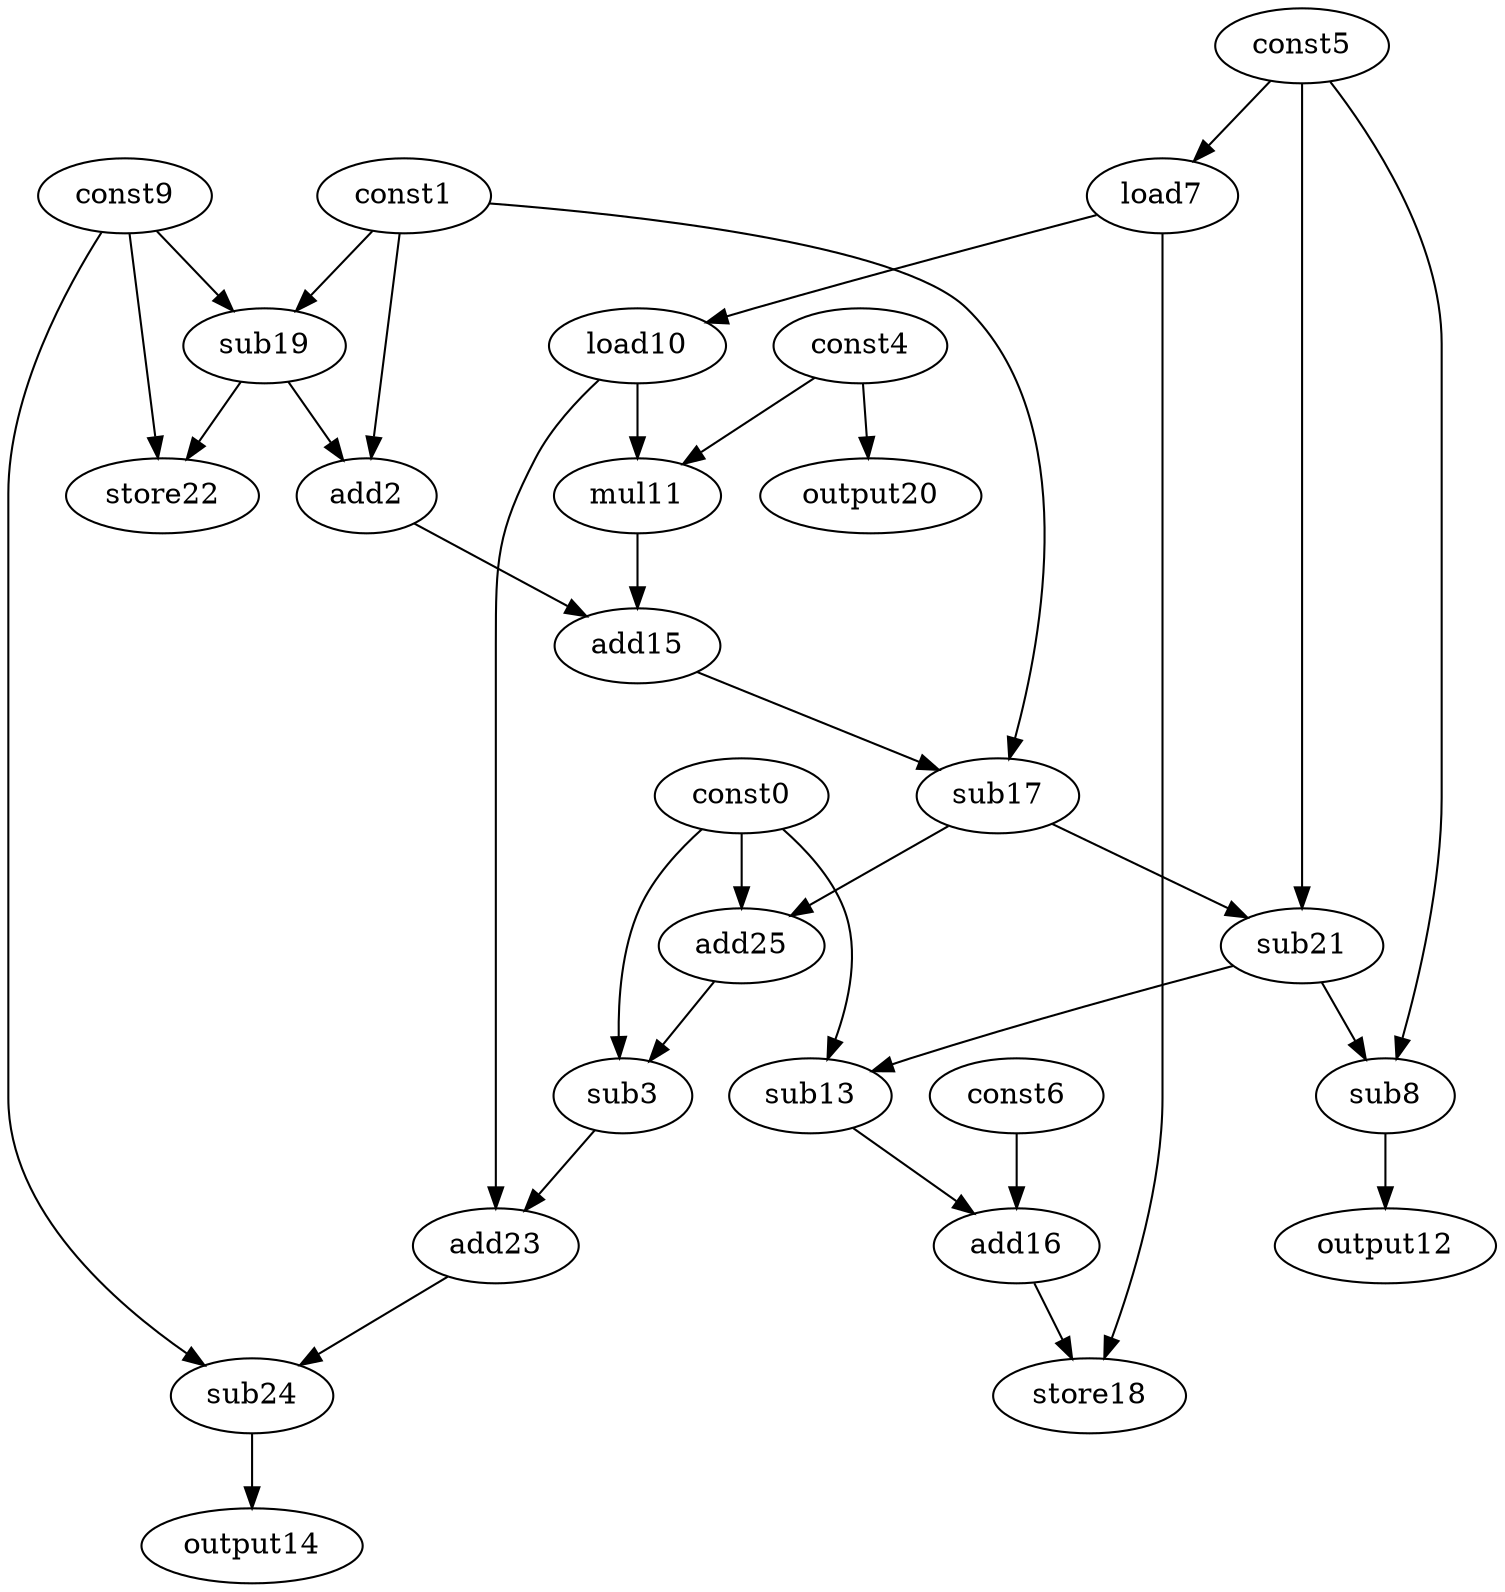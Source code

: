 digraph G { 
const0[opcode=const]; 
const1[opcode=const]; 
add2[opcode=add]; 
sub3[opcode=sub]; 
const4[opcode=const]; 
const5[opcode=const]; 
const6[opcode=const]; 
load7[opcode=load]; 
sub8[opcode=sub]; 
const9[opcode=const]; 
load10[opcode=load]; 
mul11[opcode=mul]; 
output12[opcode=output]; 
sub13[opcode=sub]; 
output14[opcode=output]; 
add15[opcode=add]; 
add16[opcode=add]; 
sub17[opcode=sub]; 
store18[opcode=store]; 
sub19[opcode=sub]; 
output20[opcode=output]; 
sub21[opcode=sub]; 
store22[opcode=store]; 
add23[opcode=add]; 
sub24[opcode=sub]; 
add25[opcode=add]; 
const5->load7[operand=0];
const1->sub19[operand=0];
const9->sub19[operand=1];
const4->output20[operand=0];
const1->add2[operand=0];
sub19->add2[operand=1];
load7->load10[operand=0];
const9->store22[operand=0];
sub19->store22[operand=1];
load10->mul11[operand=0];
const4->mul11[operand=1];
add2->add15[operand=0];
mul11->add15[operand=1];
const1->sub17[operand=0];
add15->sub17[operand=1];
sub17->sub21[operand=0];
const5->sub21[operand=1];
const0->add25[operand=0];
sub17->add25[operand=1];
const0->sub3[operand=0];
add25->sub3[operand=1];
sub21->sub8[operand=0];
const5->sub8[operand=1];
const0->sub13[operand=0];
sub21->sub13[operand=1];
sub8->output12[operand=0];
sub13->add16[operand=0];
const6->add16[operand=1];
load10->add23[operand=0];
sub3->add23[operand=1];
add16->store18[operand=0];
load7->store18[operand=1];
const9->sub24[operand=0];
add23->sub24[operand=1];
sub24->output14[operand=0];
}
